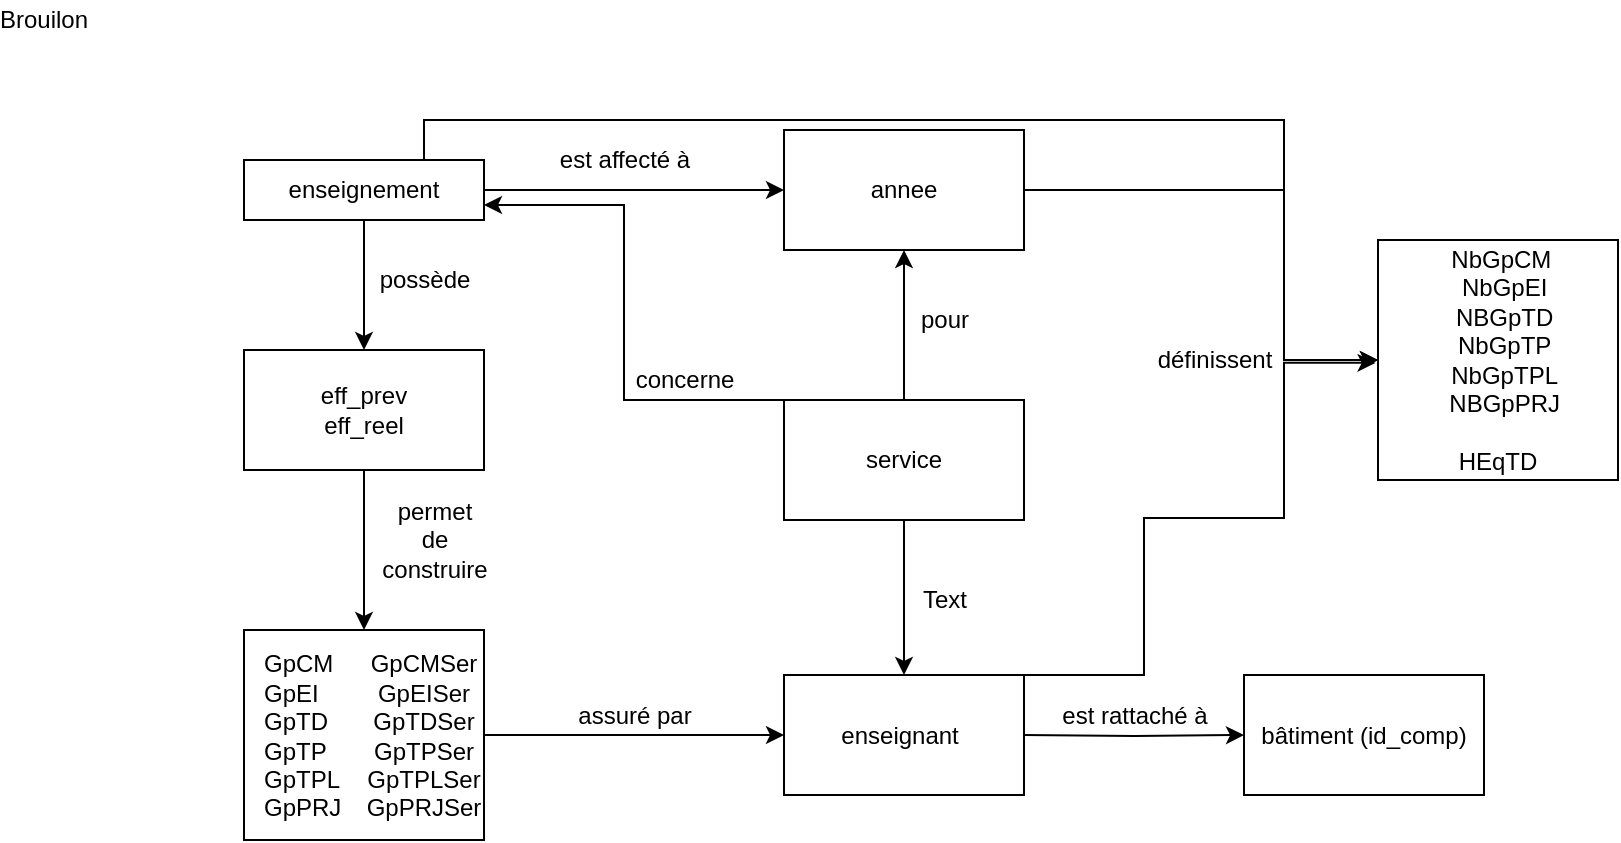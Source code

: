 <mxfile version="13.10.2" type="github">
  <diagram id="S9MI6s02T1DH01e9y4VJ" name="Page-1">
    <mxGraphModel dx="1208" dy="653" grid="1" gridSize="10" guides="1" tooltips="1" connect="1" arrows="1" fold="1" page="1" pageScale="1" pageWidth="827" pageHeight="1169" math="0" shadow="0">
      <root>
        <mxCell id="0" />
        <mxCell id="1" parent="0" />
        <mxCell id="fcjjXrVwIkzVA3OcvYMH-1" value="Brouilon" style="text;html=1;strokeColor=none;fillColor=none;align=center;verticalAlign=middle;whiteSpace=wrap;rounded=0;" vertex="1" parent="1">
          <mxGeometry x="20" y="20" width="40" height="20" as="geometry" />
        </mxCell>
        <mxCell id="fcjjXrVwIkzVA3OcvYMH-2" value="" style="edgeStyle=orthogonalEdgeStyle;rounded=0;orthogonalLoop=1;jettySize=auto;html=1;" edge="1" parent="1" source="fcjjXrVwIkzVA3OcvYMH-4" target="fcjjXrVwIkzVA3OcvYMH-5">
          <mxGeometry relative="1" as="geometry" />
        </mxCell>
        <mxCell id="fcjjXrVwIkzVA3OcvYMH-3" value="" style="edgeStyle=orthogonalEdgeStyle;rounded=0;orthogonalLoop=1;jettySize=auto;html=1;" edge="1" parent="1" source="fcjjXrVwIkzVA3OcvYMH-4" target="fcjjXrVwIkzVA3OcvYMH-8">
          <mxGeometry relative="1" as="geometry" />
        </mxCell>
        <mxCell id="fcjjXrVwIkzVA3OcvYMH-37" style="edgeStyle=orthogonalEdgeStyle;rounded=0;orthogonalLoop=1;jettySize=auto;html=1;exitX=0.75;exitY=0;exitDx=0;exitDy=0;entryX=0;entryY=0.5;entryDx=0;entryDy=0;" edge="1" parent="1" source="fcjjXrVwIkzVA3OcvYMH-4" target="fcjjXrVwIkzVA3OcvYMH-40">
          <mxGeometry relative="1" as="geometry">
            <mxPoint x="710" y="200" as="targetPoint" />
            <Array as="points">
              <mxPoint x="230" y="80" />
              <mxPoint x="660" y="80" />
              <mxPoint x="660" y="200" />
            </Array>
          </mxGeometry>
        </mxCell>
        <mxCell id="fcjjXrVwIkzVA3OcvYMH-4" value="enseignement" style="rounded=0;whiteSpace=wrap;html=1;" vertex="1" parent="1">
          <mxGeometry x="140" y="100" width="120" height="30" as="geometry" />
        </mxCell>
        <mxCell id="fcjjXrVwIkzVA3OcvYMH-39" style="edgeStyle=orthogonalEdgeStyle;rounded=0;orthogonalLoop=1;jettySize=auto;html=1;exitX=1;exitY=0.5;exitDx=0;exitDy=0;entryX=0;entryY=0.5;entryDx=0;entryDy=0;" edge="1" parent="1" source="fcjjXrVwIkzVA3OcvYMH-5" target="fcjjXrVwIkzVA3OcvYMH-40">
          <mxGeometry relative="1" as="geometry">
            <mxPoint x="710" y="200" as="targetPoint" />
            <Array as="points">
              <mxPoint x="660" y="115" />
              <mxPoint x="660" y="200" />
            </Array>
          </mxGeometry>
        </mxCell>
        <mxCell id="fcjjXrVwIkzVA3OcvYMH-5" value="annee" style="whiteSpace=wrap;html=1;rounded=0;" vertex="1" parent="1">
          <mxGeometry x="410" y="85" width="120" height="60" as="geometry" />
        </mxCell>
        <mxCell id="fcjjXrVwIkzVA3OcvYMH-6" value="est affecté à" style="text;html=1;align=center;verticalAlign=middle;resizable=0;points=[];autosize=1;" vertex="1" parent="1">
          <mxGeometry x="290" y="90" width="80" height="20" as="geometry" />
        </mxCell>
        <mxCell id="fcjjXrVwIkzVA3OcvYMH-7" value="" style="edgeStyle=orthogonalEdgeStyle;rounded=0;orthogonalLoop=1;jettySize=auto;html=1;" edge="1" parent="1" source="fcjjXrVwIkzVA3OcvYMH-8" target="fcjjXrVwIkzVA3OcvYMH-10">
          <mxGeometry relative="1" as="geometry" />
        </mxCell>
        <mxCell id="fcjjXrVwIkzVA3OcvYMH-8" value="&lt;div&gt;eff_prev&lt;/div&gt;&lt;div&gt;eff_reel&lt;br&gt;&lt;/div&gt;" style="whiteSpace=wrap;html=1;rounded=0;" vertex="1" parent="1">
          <mxGeometry x="140" y="195" width="120" height="60" as="geometry" />
        </mxCell>
        <mxCell id="fcjjXrVwIkzVA3OcvYMH-9" value="possède" style="text;html=1;align=center;verticalAlign=middle;resizable=0;points=[];autosize=1;" vertex="1" parent="1">
          <mxGeometry x="200" y="150" width="60" height="20" as="geometry" />
        </mxCell>
        <mxCell id="fcjjXrVwIkzVA3OcvYMH-10" value="&lt;div&gt;GpCM&lt;/div&gt;&lt;div&gt;GpEI&lt;/div&gt;&lt;div&gt;GpTD&lt;/div&gt;&lt;div&gt;GpTP&lt;/div&gt;&lt;div&gt;GpTPL&lt;/div&gt;&lt;div&gt;GpPRJ&lt;/div&gt;" style="whiteSpace=wrap;html=1;rounded=0;align=left;spacingLeft=8;" vertex="1" parent="1">
          <mxGeometry x="140" y="335" width="120" height="105" as="geometry" />
        </mxCell>
        <mxCell id="fcjjXrVwIkzVA3OcvYMH-11" value="&lt;div&gt;permet &lt;br&gt;&lt;/div&gt;&lt;div&gt;de&lt;/div&gt;&lt;div&gt; construire &lt;/div&gt;" style="text;html=1;align=center;verticalAlign=middle;resizable=0;points=[];autosize=1;" vertex="1" parent="1">
          <mxGeometry x="200" y="265" width="70" height="50" as="geometry" />
        </mxCell>
        <mxCell id="fcjjXrVwIkzVA3OcvYMH-14" value="" style="edgeStyle=orthogonalEdgeStyle;rounded=0;orthogonalLoop=1;jettySize=auto;html=1;" edge="1" parent="1" target="fcjjXrVwIkzVA3OcvYMH-13">
          <mxGeometry relative="1" as="geometry">
            <mxPoint x="530" y="387.5" as="sourcePoint" />
          </mxGeometry>
        </mxCell>
        <mxCell id="fcjjXrVwIkzVA3OcvYMH-13" value="bâtiment (id_comp)" style="whiteSpace=wrap;html=1;rounded=0;" vertex="1" parent="1">
          <mxGeometry x="640" y="357.5" width="120" height="60" as="geometry" />
        </mxCell>
        <mxCell id="fcjjXrVwIkzVA3OcvYMH-15" value="est rattaché à" style="text;html=1;align=center;verticalAlign=middle;resizable=0;points=[];autosize=1;" vertex="1" parent="1">
          <mxGeometry x="540" y="367.5" width="90" height="20" as="geometry" />
        </mxCell>
        <mxCell id="fcjjXrVwIkzVA3OcvYMH-21" value="" style="edgeStyle=orthogonalEdgeStyle;rounded=0;orthogonalLoop=1;jettySize=auto;html=1;" edge="1" parent="1" source="fcjjXrVwIkzVA3OcvYMH-16" target="fcjjXrVwIkzVA3OcvYMH-20">
          <mxGeometry relative="1" as="geometry" />
        </mxCell>
        <mxCell id="fcjjXrVwIkzVA3OcvYMH-16" value="&lt;div&gt;GpCMSer&lt;/div&gt;&lt;div&gt;GpEISer&lt;/div&gt;&lt;div&gt;GpTDSer&lt;/div&gt;&lt;div&gt;GpTPSer&lt;/div&gt;&lt;div&gt;GpTPLSer&lt;/div&gt;&lt;div&gt;GpPRJSer&lt;/div&gt;" style="text;html=1;strokeColor=none;fillColor=none;align=center;verticalAlign=middle;whiteSpace=wrap;rounded=0;" vertex="1" parent="1">
          <mxGeometry x="200" y="342.5" width="60" height="90" as="geometry" />
        </mxCell>
        <mxCell id="fcjjXrVwIkzVA3OcvYMH-38" style="edgeStyle=orthogonalEdgeStyle;rounded=0;orthogonalLoop=1;jettySize=auto;html=1;exitX=1;exitY=0;exitDx=0;exitDy=0;entryX=-0.01;entryY=0.512;entryDx=0;entryDy=0;entryPerimeter=0;" edge="1" parent="1" source="fcjjXrVwIkzVA3OcvYMH-20" target="fcjjXrVwIkzVA3OcvYMH-40">
          <mxGeometry relative="1" as="geometry">
            <mxPoint x="690" y="200" as="targetPoint" />
            <Array as="points">
              <mxPoint x="590" y="357" />
              <mxPoint x="590" y="279" />
              <mxPoint x="660" y="279" />
              <mxPoint x="660" y="201" />
            </Array>
          </mxGeometry>
        </mxCell>
        <mxCell id="fcjjXrVwIkzVA3OcvYMH-20" value="&amp;nbsp;&amp;nbsp;&amp;nbsp;&amp;nbsp;&amp;nbsp;&amp;nbsp;&amp;nbsp; enseignant" style="whiteSpace=wrap;html=1;align=left;" vertex="1" parent="1">
          <mxGeometry x="410" y="357.5" width="120" height="60" as="geometry" />
        </mxCell>
        <mxCell id="fcjjXrVwIkzVA3OcvYMH-22" value="assuré par " style="text;html=1;align=center;verticalAlign=middle;resizable=0;points=[];autosize=1;" vertex="1" parent="1">
          <mxGeometry x="300" y="367.5" width="70" height="20" as="geometry" />
        </mxCell>
        <mxCell id="fcjjXrVwIkzVA3OcvYMH-24" value="" style="edgeStyle=orthogonalEdgeStyle;rounded=0;orthogonalLoop=1;jettySize=auto;html=1;" edge="1" parent="1" source="fcjjXrVwIkzVA3OcvYMH-23" target="fcjjXrVwIkzVA3OcvYMH-20">
          <mxGeometry relative="1" as="geometry" />
        </mxCell>
        <mxCell id="fcjjXrVwIkzVA3OcvYMH-29" value="" style="edgeStyle=orthogonalEdgeStyle;rounded=0;orthogonalLoop=1;jettySize=auto;html=1;" edge="1" parent="1" source="fcjjXrVwIkzVA3OcvYMH-23" target="fcjjXrVwIkzVA3OcvYMH-5">
          <mxGeometry relative="1" as="geometry" />
        </mxCell>
        <mxCell id="fcjjXrVwIkzVA3OcvYMH-34" style="edgeStyle=orthogonalEdgeStyle;rounded=0;orthogonalLoop=1;jettySize=auto;html=1;exitX=0;exitY=0;exitDx=0;exitDy=0;entryX=1;entryY=0.75;entryDx=0;entryDy=0;" edge="1" parent="1" source="fcjjXrVwIkzVA3OcvYMH-23" target="fcjjXrVwIkzVA3OcvYMH-4">
          <mxGeometry relative="1" as="geometry">
            <mxPoint x="300" y="160" as="targetPoint" />
            <Array as="points">
              <mxPoint x="330" y="220" />
              <mxPoint x="330" y="123" />
            </Array>
          </mxGeometry>
        </mxCell>
        <mxCell id="fcjjXrVwIkzVA3OcvYMH-23" value="&lt;div align=&quot;center&quot;&gt;service&lt;/div&gt;" style="whiteSpace=wrap;html=1;align=center;" vertex="1" parent="1">
          <mxGeometry x="410" y="220" width="120" height="60" as="geometry" />
        </mxCell>
        <mxCell id="fcjjXrVwIkzVA3OcvYMH-30" value="pour" style="text;html=1;align=center;verticalAlign=middle;resizable=0;points=[];autosize=1;" vertex="1" parent="1">
          <mxGeometry x="470" y="170" width="40" height="20" as="geometry" />
        </mxCell>
        <mxCell id="fcjjXrVwIkzVA3OcvYMH-35" value="concerne" style="text;html=1;align=center;verticalAlign=middle;resizable=0;points=[];autosize=1;" vertex="1" parent="1">
          <mxGeometry x="325" y="200" width="70" height="20" as="geometry" />
        </mxCell>
        <mxCell id="fcjjXrVwIkzVA3OcvYMH-36" value="Text" style="text;html=1;align=center;verticalAlign=middle;resizable=0;points=[];autosize=1;" vertex="1" parent="1">
          <mxGeometry x="470" y="310" width="40" height="20" as="geometry" />
        </mxCell>
        <mxCell id="fcjjXrVwIkzVA3OcvYMH-40" value="&amp;nbsp;NbGpCM &lt;br&gt;&amp;nbsp; NbGpEI&lt;br&gt;&amp;nbsp; NBGpTD&lt;br&gt;&amp;nbsp; NbGpTP&lt;br&gt;&amp;nbsp; NbGpTPL&lt;br&gt;&lt;div&gt;&amp;nbsp; NBGpPRJ&lt;/div&gt;&lt;div&gt;&lt;br&gt;&lt;/div&gt;&lt;div&gt;HEqTD&lt;br&gt;&lt;/div&gt;" style="rounded=0;whiteSpace=wrap;html=1;align=center;" vertex="1" parent="1">
          <mxGeometry x="707" y="140" width="120" height="120" as="geometry" />
        </mxCell>
        <mxCell id="fcjjXrVwIkzVA3OcvYMH-41" value="définissent" style="text;html=1;align=center;verticalAlign=middle;resizable=0;points=[];autosize=1;" vertex="1" parent="1">
          <mxGeometry x="590" y="190" width="70" height="20" as="geometry" />
        </mxCell>
      </root>
    </mxGraphModel>
  </diagram>
</mxfile>
